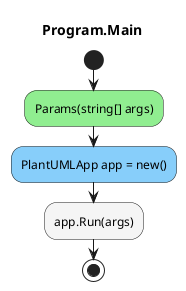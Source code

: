 @startuml Program.Main
title Program.Main
start
#LightGreen:Params(string[] args);
#LightSkyBlue:PlantUMLApp app = new();
#WhiteSmoke:app.Run(args);
stop
@enduml
